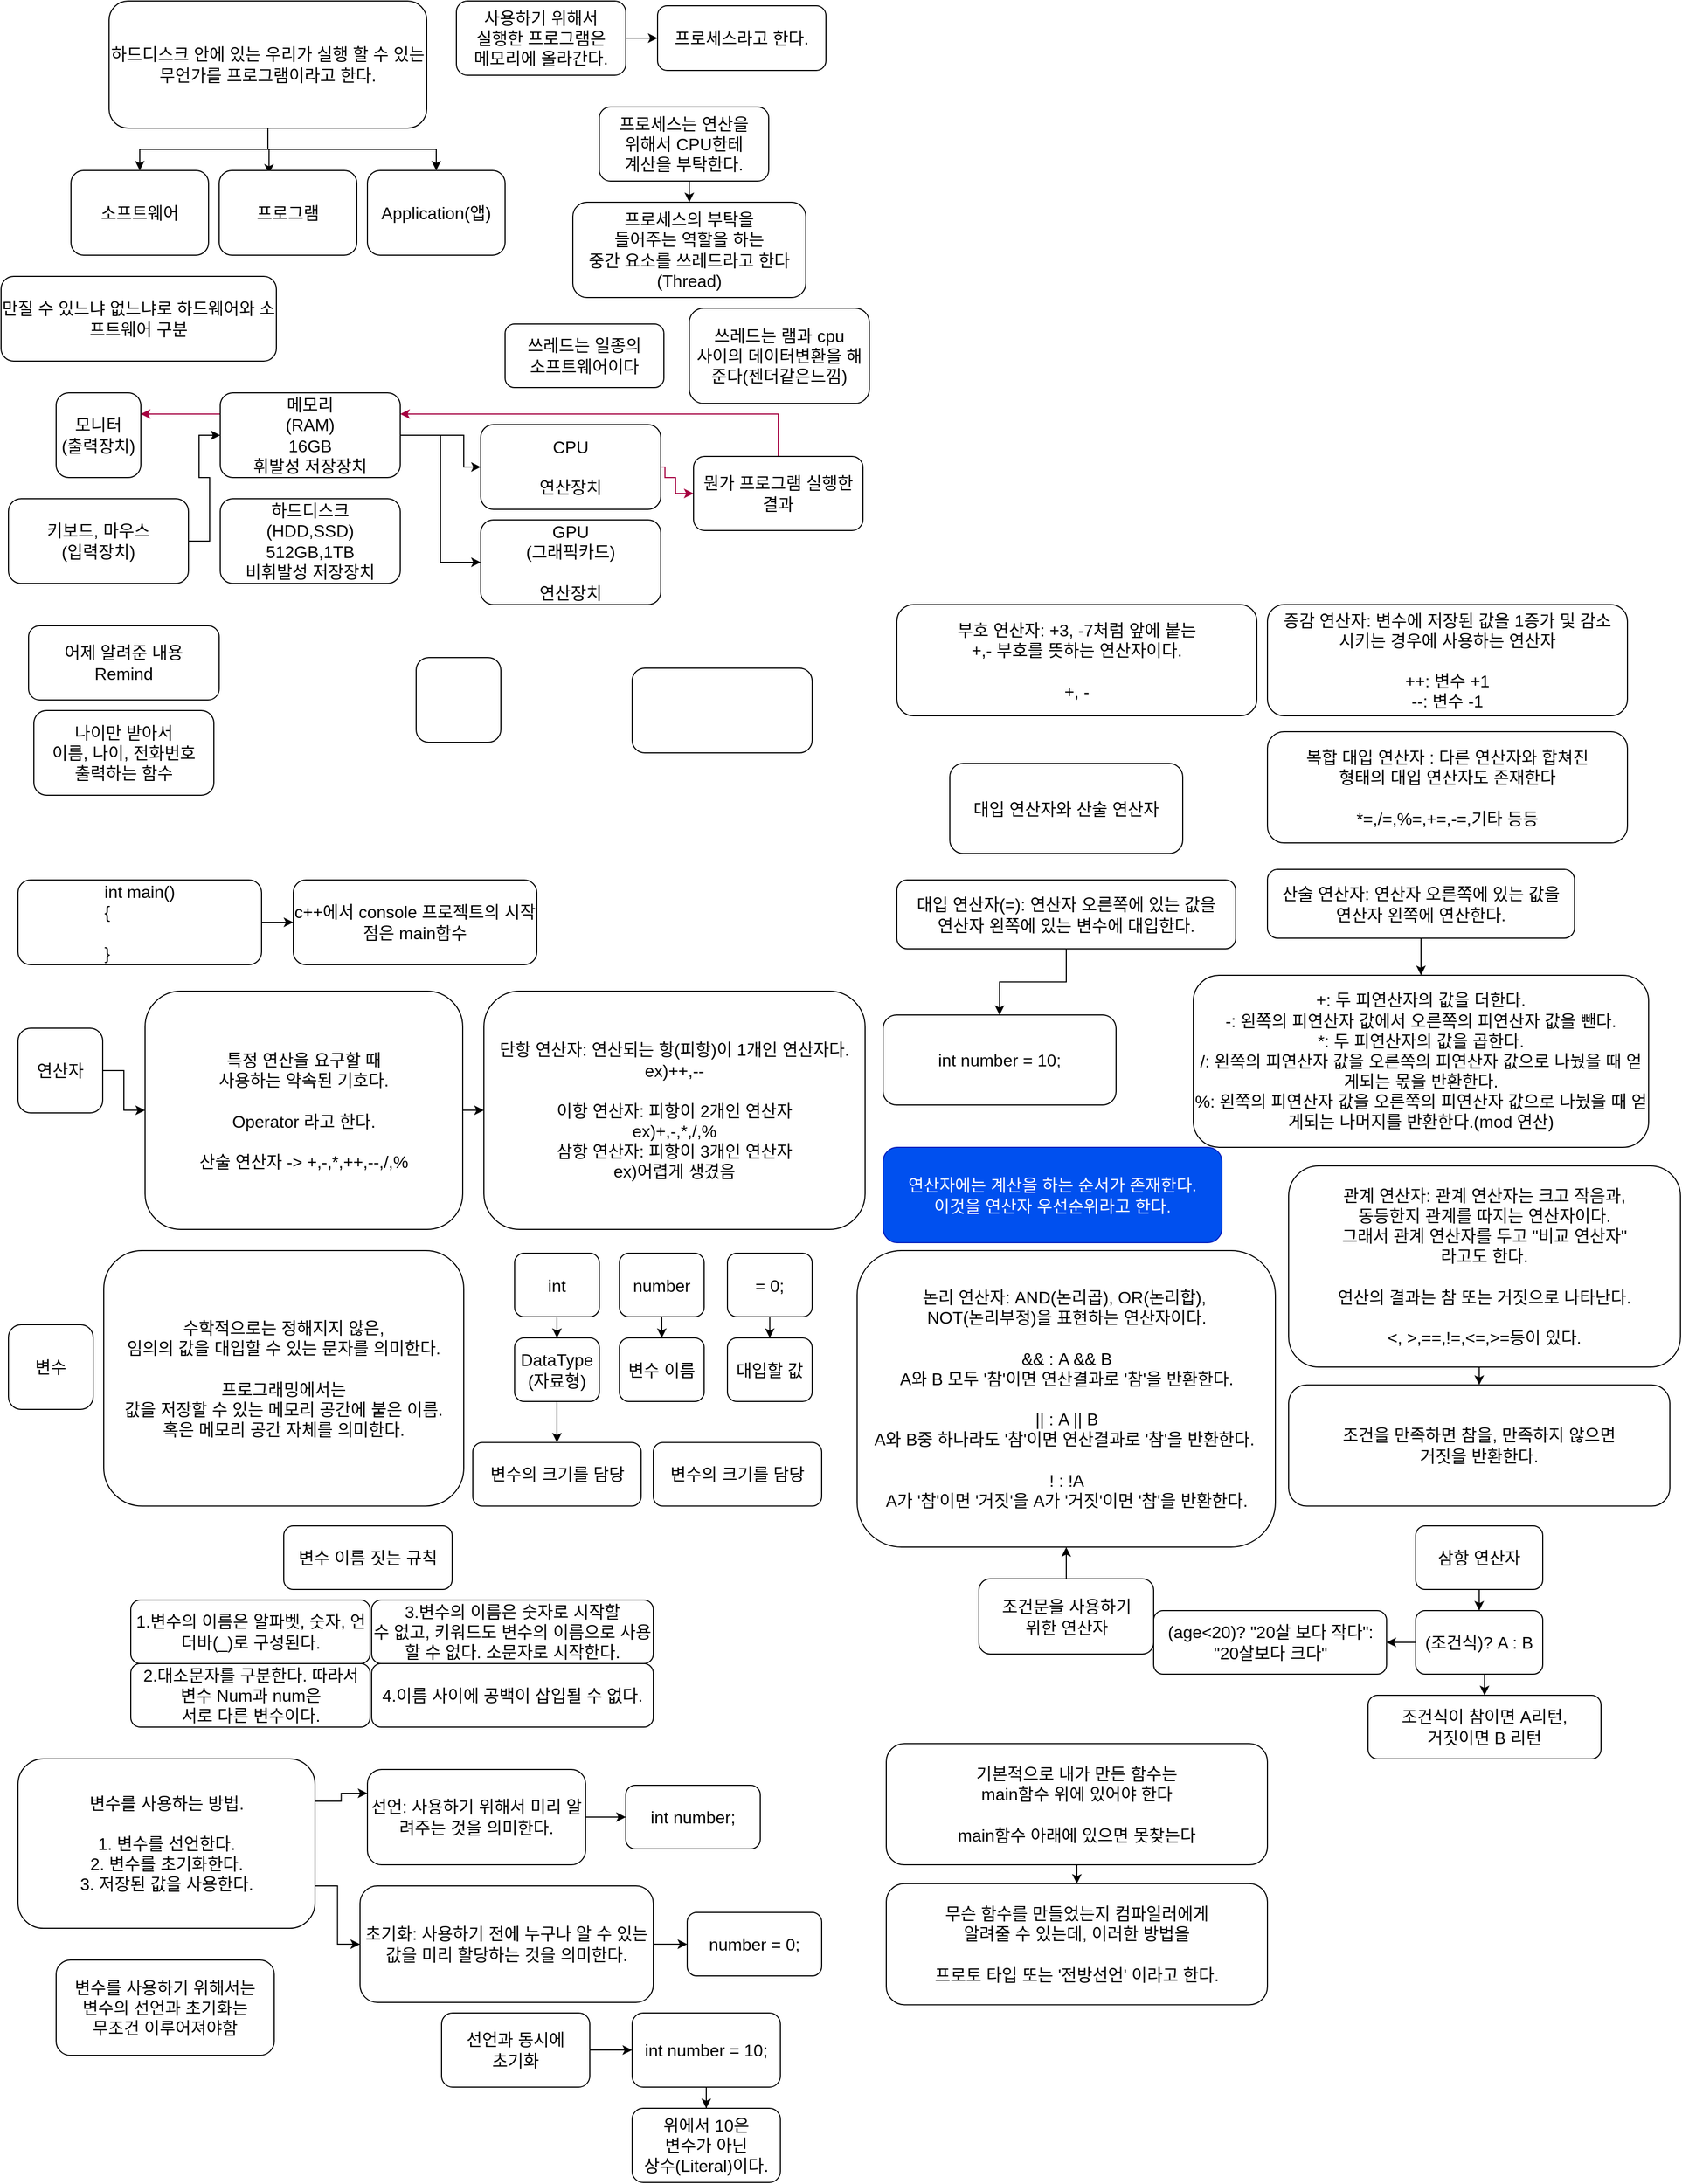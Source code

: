 <mxfile version="21.3.6" type="device">
  <diagram name="페이지-1" id="PHI2hO2lI1zCkkW0lQBd">
    <mxGraphModel dx="1750" dy="2071" grid="1" gridSize="10" guides="1" tooltips="1" connect="1" arrows="1" fold="1" page="1" pageScale="1" pageWidth="827" pageHeight="1169" math="0" shadow="0">
      <root>
        <mxCell id="0" />
        <mxCell id="1" parent="0" />
        <mxCell id="LjEu5SUWxAAHav2BFQaW-52" style="edgeStyle=orthogonalEdgeStyle;rounded=0;orthogonalLoop=1;jettySize=auto;html=1;exitX=0.5;exitY=0;exitDx=0;exitDy=0;entryX=1;entryY=0.25;entryDx=0;entryDy=0;fillColor=#d80073;strokeColor=#A50040;" parent="1" source="LjEu5SUWxAAHav2BFQaW-48" target="LjEu5SUWxAAHav2BFQaW-33" edge="1">
          <mxGeometry relative="1" as="geometry" />
        </mxCell>
        <mxCell id="LjEu5SUWxAAHav2BFQaW-1" value="&lt;font size=&quot;3&quot;&gt;어제 알려준 내용&lt;br&gt;Remind&lt;br&gt;&lt;/font&gt;" style="rounded=1;whiteSpace=wrap;html=1;" parent="1" vertex="1">
          <mxGeometry x="30" y="30" width="180" height="70" as="geometry" />
        </mxCell>
        <mxCell id="LjEu5SUWxAAHav2BFQaW-2" value="&lt;font size=&quot;3&quot;&gt;나이만 받아서&lt;br&gt;이름, 나이, 전화번호&lt;br&gt;출력하는 함수&lt;br&gt;&lt;/font&gt;" style="rounded=1;whiteSpace=wrap;html=1;" parent="1" vertex="1">
          <mxGeometry x="35" y="110" width="170" height="80" as="geometry" />
        </mxCell>
        <mxCell id="LjEu5SUWxAAHav2BFQaW-8" style="edgeStyle=orthogonalEdgeStyle;rounded=0;orthogonalLoop=1;jettySize=auto;html=1;exitX=1;exitY=0.5;exitDx=0;exitDy=0;" parent="1" source="LjEu5SUWxAAHav2BFQaW-5" target="LjEu5SUWxAAHav2BFQaW-6" edge="1">
          <mxGeometry relative="1" as="geometry" />
        </mxCell>
        <mxCell id="LjEu5SUWxAAHav2BFQaW-5" value="&lt;font size=&quot;3&quot;&gt;int main()&lt;br&gt;&lt;div style=&quot;text-align: left;&quot;&gt;&lt;span style=&quot;background-color: initial;&quot;&gt;{&lt;/span&gt;&lt;/div&gt;&lt;div style=&quot;text-align: left;&quot;&gt;&lt;span style=&quot;white-space: pre;&quot;&gt;&#x9;&lt;/span&gt;&lt;br&gt;&lt;/div&gt;&lt;div style=&quot;text-align: left;&quot;&gt;&lt;span style=&quot;background-color: initial;&quot;&gt;}&lt;/span&gt;&lt;/div&gt;&lt;/font&gt;" style="rounded=1;whiteSpace=wrap;html=1;" parent="1" vertex="1">
          <mxGeometry x="20" y="270" width="230" height="80" as="geometry" />
        </mxCell>
        <mxCell id="LjEu5SUWxAAHav2BFQaW-6" value="&lt;font size=&quot;3&quot;&gt;c++에서 console 프로젝트의 시작점은 main함수&lt;br&gt;&lt;/font&gt;" style="rounded=1;whiteSpace=wrap;html=1;" parent="1" vertex="1">
          <mxGeometry x="280" y="270" width="230" height="80" as="geometry" />
        </mxCell>
        <mxCell id="LjEu5SUWxAAHav2BFQaW-12" value="&lt;font size=&quot;3&quot;&gt;변수&lt;br&gt;&lt;/font&gt;" style="rounded=1;whiteSpace=wrap;html=1;" parent="1" vertex="1">
          <mxGeometry x="11" y="690" width="80" height="80" as="geometry" />
        </mxCell>
        <mxCell id="LjEu5SUWxAAHav2BFQaW-21" style="edgeStyle=orthogonalEdgeStyle;rounded=0;orthogonalLoop=1;jettySize=auto;html=1;exitX=1;exitY=0.5;exitDx=0;exitDy=0;entryX=0;entryY=0.5;entryDx=0;entryDy=0;" parent="1" source="LjEu5SUWxAAHav2BFQaW-13" target="LjEu5SUWxAAHav2BFQaW-20" edge="1">
          <mxGeometry relative="1" as="geometry" />
        </mxCell>
        <mxCell id="LjEu5SUWxAAHav2BFQaW-13" value="&lt;font size=&quot;3&quot;&gt;특정 연산을 요구할 때&lt;br&gt;사용하는 약속된 기호다.&lt;br&gt;&lt;br&gt;Operator 라고 한다.&lt;br&gt;&lt;br&gt;산술 연산자 -&amp;gt; +,-,*,++,--,/,%&lt;br&gt;&lt;/font&gt;" style="rounded=1;whiteSpace=wrap;html=1;" parent="1" vertex="1">
          <mxGeometry x="140" y="375" width="300" height="225" as="geometry" />
        </mxCell>
        <mxCell id="LjEu5SUWxAAHav2BFQaW-45" style="edgeStyle=orthogonalEdgeStyle;rounded=0;orthogonalLoop=1;jettySize=auto;html=1;exitX=1;exitY=0.5;exitDx=0;exitDy=0;entryX=0;entryY=0.5;entryDx=0;entryDy=0;" parent="1" source="LjEu5SUWxAAHav2BFQaW-16" target="LjEu5SUWxAAHav2BFQaW-33" edge="1">
          <mxGeometry relative="1" as="geometry" />
        </mxCell>
        <mxCell id="LjEu5SUWxAAHav2BFQaW-16" value="&lt;font size=&quot;3&quot;&gt;키보드, 마우스&lt;br&gt;(입력장치)&lt;br&gt;&lt;/font&gt;" style="rounded=1;whiteSpace=wrap;html=1;" parent="1" vertex="1">
          <mxGeometry x="11" y="-90" width="170" height="80" as="geometry" />
        </mxCell>
        <mxCell id="LjEu5SUWxAAHav2BFQaW-18" style="edgeStyle=orthogonalEdgeStyle;rounded=0;orthogonalLoop=1;jettySize=auto;html=1;exitX=1;exitY=0.5;exitDx=0;exitDy=0;" parent="1" source="LjEu5SUWxAAHav2BFQaW-17" target="LjEu5SUWxAAHav2BFQaW-13" edge="1">
          <mxGeometry relative="1" as="geometry" />
        </mxCell>
        <mxCell id="LjEu5SUWxAAHav2BFQaW-17" value="&lt;font size=&quot;3&quot;&gt;연산자&lt;br&gt;&lt;/font&gt;" style="rounded=1;whiteSpace=wrap;html=1;" parent="1" vertex="1">
          <mxGeometry x="20" y="410" width="80" height="80" as="geometry" />
        </mxCell>
        <mxCell id="LjEu5SUWxAAHav2BFQaW-20" value="&lt;font size=&quot;3&quot;&gt;단항 연산자: 연산되는 항(피항)이 1개인 연산자다.&lt;br&gt;ex)++,--&lt;br&gt;&lt;br&gt;이항 연산자: 피항이 2개인 연산자&lt;br&gt;ex)+,-,*,/,%&lt;br&gt;삼항 연산자: 피항이 3개인 연산자&lt;br&gt;ex)어렵게 생겼음&lt;br&gt;&lt;/font&gt;" style="rounded=1;whiteSpace=wrap;html=1;" parent="1" vertex="1">
          <mxGeometry x="460" y="375" width="360" height="225" as="geometry" />
        </mxCell>
        <mxCell id="LjEu5SUWxAAHav2BFQaW-24" value="&lt;font size=&quot;3&quot;&gt;&lt;br&gt;&lt;/font&gt;" style="rounded=1;whiteSpace=wrap;html=1;" parent="1" vertex="1">
          <mxGeometry x="396" y="60" width="80" height="80" as="geometry" />
        </mxCell>
        <mxCell id="LjEu5SUWxAAHav2BFQaW-26" value="&lt;font size=&quot;3&quot;&gt;수학적으로는 정해지지 않은,&lt;br&gt;임의의 값을 대입할 수 있는 문자를 의미한다.&lt;br&gt;&lt;br&gt;프로그래밍에서는&lt;br&gt;값을 저장할 수 있는 메모리 공간에 붙은 이름.&lt;br&gt;혹은 메모리 공간 자체를 의미한다.&lt;br&gt;&lt;/font&gt;" style="rounded=1;whiteSpace=wrap;html=1;" parent="1" vertex="1">
          <mxGeometry x="101" y="620" width="340" height="241.25" as="geometry" />
        </mxCell>
        <mxCell id="LjEu5SUWxAAHav2BFQaW-27" value="&lt;font size=&quot;3&quot;&gt;모니터&lt;br&gt;(출력장치)&lt;br&gt;&lt;/font&gt;" style="rounded=1;whiteSpace=wrap;html=1;" parent="1" vertex="1">
          <mxGeometry x="56" y="-190" width="80" height="80" as="geometry" />
        </mxCell>
        <mxCell id="LjEu5SUWxAAHav2BFQaW-31" value="&lt;font size=&quot;3&quot;&gt;&lt;br&gt;&lt;/font&gt;" style="rounded=1;whiteSpace=wrap;html=1;" parent="1" vertex="1">
          <mxGeometry x="600" y="70" width="170" height="80" as="geometry" />
        </mxCell>
        <mxCell id="LjEu5SUWxAAHav2BFQaW-32" value="&lt;font size=&quot;3&quot;&gt;하드디스크&lt;br&gt;(HDD,SSD)&lt;br&gt;512GB,1TB&lt;br&gt;비휘발성 저장장치&lt;br&gt;&lt;/font&gt;" style="rounded=1;whiteSpace=wrap;html=1;" parent="1" vertex="1">
          <mxGeometry x="211" y="-90" width="170" height="80" as="geometry" />
        </mxCell>
        <mxCell id="LjEu5SUWxAAHav2BFQaW-46" style="edgeStyle=orthogonalEdgeStyle;rounded=0;orthogonalLoop=1;jettySize=auto;html=1;exitX=1;exitY=0.5;exitDx=0;exitDy=0;entryX=0;entryY=0.5;entryDx=0;entryDy=0;" parent="1" source="LjEu5SUWxAAHav2BFQaW-33" target="LjEu5SUWxAAHav2BFQaW-36" edge="1">
          <mxGeometry relative="1" as="geometry">
            <Array as="points">
              <mxPoint x="441" y="-150" />
              <mxPoint x="441" y="-120" />
            </Array>
          </mxGeometry>
        </mxCell>
        <mxCell id="LjEu5SUWxAAHav2BFQaW-47" style="edgeStyle=orthogonalEdgeStyle;rounded=0;orthogonalLoop=1;jettySize=auto;html=1;exitX=1;exitY=0.5;exitDx=0;exitDy=0;entryX=0;entryY=0.5;entryDx=0;entryDy=0;" parent="1" source="LjEu5SUWxAAHav2BFQaW-33" target="LjEu5SUWxAAHav2BFQaW-34" edge="1">
          <mxGeometry relative="1" as="geometry" />
        </mxCell>
        <mxCell id="LjEu5SUWxAAHav2BFQaW-53" style="edgeStyle=orthogonalEdgeStyle;rounded=0;orthogonalLoop=1;jettySize=auto;html=1;exitX=0;exitY=0.25;exitDx=0;exitDy=0;entryX=1;entryY=0.25;entryDx=0;entryDy=0;fillColor=#d80073;strokeColor=#A50040;" parent="1" source="LjEu5SUWxAAHav2BFQaW-33" target="LjEu5SUWxAAHav2BFQaW-27" edge="1">
          <mxGeometry relative="1" as="geometry" />
        </mxCell>
        <mxCell id="LjEu5SUWxAAHav2BFQaW-33" value="&lt;font size=&quot;3&quot;&gt;메모리&lt;br&gt;(RAM)&lt;br&gt;16GB&lt;br&gt;휘발성 저장장치&lt;br&gt;&lt;/font&gt;" style="rounded=1;whiteSpace=wrap;html=1;" parent="1" vertex="1">
          <mxGeometry x="211" y="-190" width="170" height="80" as="geometry" />
        </mxCell>
        <mxCell id="LjEu5SUWxAAHav2BFQaW-34" value="&lt;font size=&quot;3&quot;&gt;GPU&lt;br&gt;(그래픽카드)&lt;br&gt;&lt;br&gt;연산장치&lt;br&gt;&lt;/font&gt;" style="rounded=1;whiteSpace=wrap;html=1;" parent="1" vertex="1">
          <mxGeometry x="457" y="-70" width="170" height="80" as="geometry" />
        </mxCell>
        <mxCell id="LjEu5SUWxAAHav2BFQaW-49" style="edgeStyle=orthogonalEdgeStyle;rounded=0;orthogonalLoop=1;jettySize=auto;html=1;exitX=1;exitY=0.5;exitDx=0;exitDy=0;entryX=0;entryY=0.5;entryDx=0;entryDy=0;fillColor=#d80073;strokeColor=#A50040;" parent="1" source="LjEu5SUWxAAHav2BFQaW-36" target="LjEu5SUWxAAHav2BFQaW-48" edge="1">
          <mxGeometry relative="1" as="geometry">
            <Array as="points">
              <mxPoint x="631" y="-120" />
              <mxPoint x="631" y="-110" />
              <mxPoint x="641" y="-110" />
              <mxPoint x="641" y="-95" />
            </Array>
          </mxGeometry>
        </mxCell>
        <mxCell id="LjEu5SUWxAAHav2BFQaW-36" value="&lt;font size=&quot;3&quot;&gt;CPU&lt;br&gt;&lt;br&gt;연산장치&lt;br&gt;&lt;/font&gt;" style="rounded=1;whiteSpace=wrap;html=1;" parent="1" vertex="1">
          <mxGeometry x="457" y="-160" width="170" height="80" as="geometry" />
        </mxCell>
        <mxCell id="LjEu5SUWxAAHav2BFQaW-41" style="edgeStyle=orthogonalEdgeStyle;rounded=0;orthogonalLoop=1;jettySize=auto;html=1;exitX=0.5;exitY=1;exitDx=0;exitDy=0;entryX=0.5;entryY=0;entryDx=0;entryDy=0;" parent="1" source="LjEu5SUWxAAHav2BFQaW-37" target="LjEu5SUWxAAHav2BFQaW-38" edge="1">
          <mxGeometry relative="1" as="geometry" />
        </mxCell>
        <mxCell id="LjEu5SUWxAAHav2BFQaW-42" style="edgeStyle=orthogonalEdgeStyle;rounded=0;orthogonalLoop=1;jettySize=auto;html=1;exitX=0.5;exitY=1;exitDx=0;exitDy=0;entryX=0.362;entryY=0.038;entryDx=0;entryDy=0;entryPerimeter=0;" parent="1" source="LjEu5SUWxAAHav2BFQaW-37" target="LjEu5SUWxAAHav2BFQaW-39" edge="1">
          <mxGeometry relative="1" as="geometry" />
        </mxCell>
        <mxCell id="LjEu5SUWxAAHav2BFQaW-43" style="edgeStyle=orthogonalEdgeStyle;rounded=0;orthogonalLoop=1;jettySize=auto;html=1;exitX=0.5;exitY=1;exitDx=0;exitDy=0;" parent="1" source="LjEu5SUWxAAHav2BFQaW-37" target="LjEu5SUWxAAHav2BFQaW-40" edge="1">
          <mxGeometry relative="1" as="geometry" />
        </mxCell>
        <mxCell id="LjEu5SUWxAAHav2BFQaW-37" value="&lt;font size=&quot;3&quot;&gt;하드디스크 안에 있는 우리가 실행 할 수 있는 무언가를 프로그램이라고 한다.&lt;br&gt;&lt;/font&gt;" style="rounded=1;whiteSpace=wrap;html=1;" parent="1" vertex="1">
          <mxGeometry x="106" y="-560" width="300" height="120" as="geometry" />
        </mxCell>
        <mxCell id="LjEu5SUWxAAHav2BFQaW-38" value="&lt;font size=&quot;3&quot;&gt;소프트웨어&lt;br&gt;&lt;/font&gt;" style="rounded=1;whiteSpace=wrap;html=1;" parent="1" vertex="1">
          <mxGeometry x="70" y="-400" width="130" height="80" as="geometry" />
        </mxCell>
        <mxCell id="LjEu5SUWxAAHav2BFQaW-39" value="&lt;font size=&quot;3&quot;&gt;프로그램&lt;br&gt;&lt;/font&gt;" style="rounded=1;whiteSpace=wrap;html=1;" parent="1" vertex="1">
          <mxGeometry x="210" y="-400" width="130" height="80" as="geometry" />
        </mxCell>
        <mxCell id="LjEu5SUWxAAHav2BFQaW-40" value="&lt;font size=&quot;3&quot;&gt;Application(앱)&lt;br&gt;&lt;/font&gt;" style="rounded=1;whiteSpace=wrap;html=1;" parent="1" vertex="1">
          <mxGeometry x="350" y="-400" width="130" height="80" as="geometry" />
        </mxCell>
        <mxCell id="LjEu5SUWxAAHav2BFQaW-44" value="&lt;font size=&quot;3&quot;&gt;만질 수 있느냐 없느냐로 하드웨어와 소프트웨어 구분&lt;br&gt;&lt;/font&gt;" style="rounded=1;whiteSpace=wrap;html=1;" parent="1" vertex="1">
          <mxGeometry x="4" y="-300" width="260" height="80" as="geometry" />
        </mxCell>
        <mxCell id="LjEu5SUWxAAHav2BFQaW-48" value="&lt;font size=&quot;3&quot;&gt;뭔가 프로그램 실행한 결과&lt;br&gt;&lt;/font&gt;" style="rounded=1;whiteSpace=wrap;html=1;" parent="1" vertex="1">
          <mxGeometry x="658" y="-130" width="160" height="70" as="geometry" />
        </mxCell>
        <mxCell id="LjEu5SUWxAAHav2BFQaW-56" style="edgeStyle=orthogonalEdgeStyle;rounded=0;orthogonalLoop=1;jettySize=auto;html=1;exitX=1;exitY=0.5;exitDx=0;exitDy=0;entryX=0;entryY=0.5;entryDx=0;entryDy=0;" parent="1" source="LjEu5SUWxAAHav2BFQaW-54" target="LjEu5SUWxAAHav2BFQaW-55" edge="1">
          <mxGeometry relative="1" as="geometry" />
        </mxCell>
        <mxCell id="LjEu5SUWxAAHav2BFQaW-54" value="&lt;font size=&quot;3&quot;&gt;사용하기 위해서&lt;br&gt;실행한 프로그램은&lt;br&gt;메모리에 올라간다.&lt;br&gt;&lt;/font&gt;" style="rounded=1;whiteSpace=wrap;html=1;" parent="1" vertex="1">
          <mxGeometry x="434" y="-560" width="160" height="70" as="geometry" />
        </mxCell>
        <mxCell id="LjEu5SUWxAAHav2BFQaW-55" value="&lt;font size=&quot;3&quot;&gt;프로세스라고 한다.&lt;br&gt;&lt;/font&gt;" style="rounded=1;whiteSpace=wrap;html=1;" parent="1" vertex="1">
          <mxGeometry x="624" y="-555.5" width="159" height="61" as="geometry" />
        </mxCell>
        <mxCell id="LjEu5SUWxAAHav2BFQaW-58" value="&lt;font size=&quot;3&quot;&gt;프로세스의 부탁을&lt;br&gt;들어주는 역할을 하는&lt;br&gt;중간 요소를 쓰레드라고 한다&lt;br&gt;(Thread)&lt;br&gt;&lt;/font&gt;" style="rounded=1;whiteSpace=wrap;html=1;" parent="1" vertex="1">
          <mxGeometry x="544" y="-370" width="220" height="90" as="geometry" />
        </mxCell>
        <mxCell id="LjEu5SUWxAAHav2BFQaW-60" style="edgeStyle=orthogonalEdgeStyle;rounded=0;orthogonalLoop=1;jettySize=auto;html=1;exitX=0.5;exitY=1;exitDx=0;exitDy=0;entryX=0.5;entryY=0;entryDx=0;entryDy=0;" parent="1" source="LjEu5SUWxAAHav2BFQaW-59" target="LjEu5SUWxAAHav2BFQaW-58" edge="1">
          <mxGeometry relative="1" as="geometry" />
        </mxCell>
        <mxCell id="LjEu5SUWxAAHav2BFQaW-59" value="&lt;font size=&quot;3&quot;&gt;프로세스는 연산을&lt;br&gt;위해서 CPU한테&lt;br&gt;계산을 부탁한다.&lt;br&gt;&lt;/font&gt;" style="rounded=1;whiteSpace=wrap;html=1;" parent="1" vertex="1">
          <mxGeometry x="569" y="-460" width="160" height="70" as="geometry" />
        </mxCell>
        <mxCell id="LjEu5SUWxAAHav2BFQaW-61" value="&lt;font size=&quot;3&quot;&gt;쓰레드는 일종의 &lt;br&gt;소프트웨어이다&lt;br&gt;&lt;/font&gt;" style="rounded=1;whiteSpace=wrap;html=1;" parent="1" vertex="1">
          <mxGeometry x="480" y="-255" width="150" height="60" as="geometry" />
        </mxCell>
        <mxCell id="LjEu5SUWxAAHav2BFQaW-62" value="&lt;font size=&quot;3&quot;&gt;쓰레드는 램과 cpu&lt;br&gt;사이의 데이터변환을 해준다(젠더같은느낌)&lt;br&gt;&lt;/font&gt;" style="rounded=1;whiteSpace=wrap;html=1;" parent="1" vertex="1">
          <mxGeometry x="654" y="-270" width="170" height="90" as="geometry" />
        </mxCell>
        <mxCell id="LjEu5SUWxAAHav2BFQaW-69" style="edgeStyle=orthogonalEdgeStyle;rounded=0;orthogonalLoop=1;jettySize=auto;html=1;exitX=0.5;exitY=1;exitDx=0;exitDy=0;entryX=0.5;entryY=0;entryDx=0;entryDy=0;" parent="1" source="LjEu5SUWxAAHav2BFQaW-63" target="LjEu5SUWxAAHav2BFQaW-66" edge="1">
          <mxGeometry relative="1" as="geometry" />
        </mxCell>
        <mxCell id="LjEu5SUWxAAHav2BFQaW-63" value="&lt;font size=&quot;3&quot;&gt;= 0;&lt;br&gt;&lt;/font&gt;" style="rounded=1;whiteSpace=wrap;html=1;" parent="1" vertex="1">
          <mxGeometry x="690" y="622.5" width="80" height="60" as="geometry" />
        </mxCell>
        <mxCell id="LjEu5SUWxAAHav2BFQaW-70" style="edgeStyle=orthogonalEdgeStyle;rounded=0;orthogonalLoop=1;jettySize=auto;html=1;exitX=0.5;exitY=1;exitDx=0;exitDy=0;" parent="1" source="LjEu5SUWxAAHav2BFQaW-64" target="LjEu5SUWxAAHav2BFQaW-67" edge="1">
          <mxGeometry relative="1" as="geometry" />
        </mxCell>
        <mxCell id="LjEu5SUWxAAHav2BFQaW-64" value="&lt;font size=&quot;3&quot;&gt;number&lt;br&gt;&lt;/font&gt;" style="rounded=1;whiteSpace=wrap;html=1;" parent="1" vertex="1">
          <mxGeometry x="588" y="622.5" width="80" height="60" as="geometry" />
        </mxCell>
        <mxCell id="LjEu5SUWxAAHav2BFQaW-71" style="edgeStyle=orthogonalEdgeStyle;rounded=0;orthogonalLoop=1;jettySize=auto;html=1;exitX=0.5;exitY=1;exitDx=0;exitDy=0;entryX=0.5;entryY=0;entryDx=0;entryDy=0;" parent="1" source="LjEu5SUWxAAHav2BFQaW-65" target="LjEu5SUWxAAHav2BFQaW-68" edge="1">
          <mxGeometry relative="1" as="geometry" />
        </mxCell>
        <mxCell id="LjEu5SUWxAAHav2BFQaW-65" value="&lt;font size=&quot;3&quot;&gt;int&lt;br&gt;&lt;/font&gt;" style="rounded=1;whiteSpace=wrap;html=1;" parent="1" vertex="1">
          <mxGeometry x="489" y="622.5" width="80" height="60" as="geometry" />
        </mxCell>
        <mxCell id="LjEu5SUWxAAHav2BFQaW-66" value="&lt;font size=&quot;3&quot;&gt;대입할 값&lt;br&gt;&lt;/font&gt;" style="rounded=1;whiteSpace=wrap;html=1;" parent="1" vertex="1">
          <mxGeometry x="690" y="702.5" width="80" height="60" as="geometry" />
        </mxCell>
        <mxCell id="LjEu5SUWxAAHav2BFQaW-67" value="&lt;font size=&quot;3&quot;&gt;변수 이름&lt;br&gt;&lt;/font&gt;" style="rounded=1;whiteSpace=wrap;html=1;" parent="1" vertex="1">
          <mxGeometry x="588" y="702.5" width="80" height="60" as="geometry" />
        </mxCell>
        <mxCell id="LjEu5SUWxAAHav2BFQaW-74" style="edgeStyle=orthogonalEdgeStyle;rounded=0;orthogonalLoop=1;jettySize=auto;html=1;exitX=0.5;exitY=1;exitDx=0;exitDy=0;" parent="1" source="LjEu5SUWxAAHav2BFQaW-68" target="LjEu5SUWxAAHav2BFQaW-73" edge="1">
          <mxGeometry relative="1" as="geometry" />
        </mxCell>
        <mxCell id="LjEu5SUWxAAHav2BFQaW-68" value="&lt;font size=&quot;3&quot;&gt;DataType&lt;br&gt;(자료형)&lt;br&gt;&lt;/font&gt;" style="rounded=1;whiteSpace=wrap;html=1;" parent="1" vertex="1">
          <mxGeometry x="489" y="702.5" width="80" height="60" as="geometry" />
        </mxCell>
        <mxCell id="LjEu5SUWxAAHav2BFQaW-73" value="&lt;font size=&quot;3&quot;&gt;변수의 크기를 담당&lt;br&gt;&lt;/font&gt;" style="rounded=1;whiteSpace=wrap;html=1;" parent="1" vertex="1">
          <mxGeometry x="449.5" y="801.25" width="159" height="60" as="geometry" />
        </mxCell>
        <mxCell id="LjEu5SUWxAAHav2BFQaW-75" value="&lt;font size=&quot;3&quot;&gt;1.변수의 이름은 알파벳, 숫자, 언더바(_)로 구성된다.&lt;br&gt;&lt;/font&gt;" style="rounded=1;whiteSpace=wrap;html=1;" parent="1" vertex="1">
          <mxGeometry x="126.5" y="950" width="226" height="60" as="geometry" />
        </mxCell>
        <mxCell id="LjEu5SUWxAAHav2BFQaW-76" value="&lt;font size=&quot;3&quot;&gt;변수 이름 짓는 규칙&lt;br&gt;&lt;/font&gt;" style="rounded=1;whiteSpace=wrap;html=1;" parent="1" vertex="1">
          <mxGeometry x="271" y="880" width="159" height="60" as="geometry" />
        </mxCell>
        <mxCell id="LjEu5SUWxAAHav2BFQaW-78" value="&lt;font size=&quot;3&quot;&gt;2.대소문자를 구분한다. 따라서&lt;br&gt;변수 Num과 num은 &lt;br&gt;서로 다른 변수이다.&lt;br&gt;&lt;/font&gt;" style="rounded=1;whiteSpace=wrap;html=1;" parent="1" vertex="1">
          <mxGeometry x="126.5" y="1010" width="226" height="60" as="geometry" />
        </mxCell>
        <mxCell id="LjEu5SUWxAAHav2BFQaW-79" value="&lt;font size=&quot;3&quot;&gt;3.변수의 이름은 숫자로 시작할&lt;br&gt;수 없고, 키워드도 변수의 이름으로 사용할 수 없다. 소문자로 시작한다.&lt;br&gt;&lt;/font&gt;" style="rounded=1;whiteSpace=wrap;html=1;" parent="1" vertex="1">
          <mxGeometry x="354" y="950" width="266" height="60" as="geometry" />
        </mxCell>
        <mxCell id="LjEu5SUWxAAHav2BFQaW-80" value="&lt;font size=&quot;3&quot;&gt;4.이름 사이에 공백이 삽입될 수 없다.&lt;br&gt;&lt;/font&gt;" style="rounded=1;whiteSpace=wrap;html=1;" parent="1" vertex="1">
          <mxGeometry x="354" y="1010" width="266" height="60" as="geometry" />
        </mxCell>
        <mxCell id="LjEu5SUWxAAHav2BFQaW-81" value="&lt;font size=&quot;3&quot;&gt;변수의 크기를 담당&lt;br&gt;&lt;/font&gt;" style="rounded=1;whiteSpace=wrap;html=1;" parent="1" vertex="1">
          <mxGeometry x="620" y="801.25" width="159" height="60" as="geometry" />
        </mxCell>
        <mxCell id="LjEu5SUWxAAHav2BFQaW-82" value="&lt;font size=&quot;3&quot;&gt;대입 연산자와 산술 연산자&lt;br&gt;&lt;/font&gt;" style="rounded=1;whiteSpace=wrap;html=1;" parent="1" vertex="1">
          <mxGeometry x="900" y="160" width="220" height="85" as="geometry" />
        </mxCell>
        <mxCell id="LjEu5SUWxAAHav2BFQaW-85" style="edgeStyle=orthogonalEdgeStyle;rounded=0;orthogonalLoop=1;jettySize=auto;html=1;exitX=0.5;exitY=1;exitDx=0;exitDy=0;entryX=0.5;entryY=0;entryDx=0;entryDy=0;" parent="1" source="LjEu5SUWxAAHav2BFQaW-83" target="LjEu5SUWxAAHav2BFQaW-84" edge="1">
          <mxGeometry relative="1" as="geometry" />
        </mxCell>
        <mxCell id="LjEu5SUWxAAHav2BFQaW-83" value="&lt;font size=&quot;3&quot;&gt;대입 연산자(=): 연산자 오른쪽에 있는 값을 &lt;br&gt;연산자 왼쪽에 있는 변수에 대입한다.&lt;br&gt;&lt;/font&gt;" style="rounded=1;whiteSpace=wrap;html=1;" parent="1" vertex="1">
          <mxGeometry x="850" y="270" width="320" height="65" as="geometry" />
        </mxCell>
        <mxCell id="LjEu5SUWxAAHav2BFQaW-84" value="&lt;font size=&quot;3&quot;&gt;int number = 10;&lt;br&gt;&lt;/font&gt;" style="rounded=1;whiteSpace=wrap;html=1;" parent="1" vertex="1">
          <mxGeometry x="837" y="397.5" width="220" height="85" as="geometry" />
        </mxCell>
        <mxCell id="LjEu5SUWxAAHav2BFQaW-91" style="edgeStyle=orthogonalEdgeStyle;rounded=0;orthogonalLoop=1;jettySize=auto;html=1;exitX=1;exitY=0.25;exitDx=0;exitDy=0;entryX=0;entryY=0.25;entryDx=0;entryDy=0;" parent="1" source="LjEu5SUWxAAHav2BFQaW-86" target="LjEu5SUWxAAHav2BFQaW-88" edge="1">
          <mxGeometry relative="1" as="geometry" />
        </mxCell>
        <mxCell id="LjEu5SUWxAAHav2BFQaW-92" style="edgeStyle=orthogonalEdgeStyle;rounded=0;orthogonalLoop=1;jettySize=auto;html=1;exitX=1;exitY=0.75;exitDx=0;exitDy=0;entryX=0;entryY=0.5;entryDx=0;entryDy=0;" parent="1" source="LjEu5SUWxAAHav2BFQaW-86" target="LjEu5SUWxAAHav2BFQaW-90" edge="1">
          <mxGeometry relative="1" as="geometry" />
        </mxCell>
        <mxCell id="LjEu5SUWxAAHav2BFQaW-86" value="&lt;font size=&quot;3&quot;&gt;변수를 사용하는 방법.&lt;br&gt;&lt;br&gt;1. 변수를 선언한다.&lt;br&gt;2. 변수를 초기화한다.&lt;br&gt;3. 저장된 값을 사용한다.&lt;br&gt;&lt;/font&gt;" style="rounded=1;whiteSpace=wrap;html=1;" parent="1" vertex="1">
          <mxGeometry x="20" y="1100" width="280.5" height="160" as="geometry" />
        </mxCell>
        <mxCell id="LjEu5SUWxAAHav2BFQaW-96" style="edgeStyle=orthogonalEdgeStyle;rounded=0;orthogonalLoop=1;jettySize=auto;html=1;exitX=1;exitY=0.5;exitDx=0;exitDy=0;entryX=0;entryY=0.5;entryDx=0;entryDy=0;" parent="1" source="LjEu5SUWxAAHav2BFQaW-88" target="LjEu5SUWxAAHav2BFQaW-93" edge="1">
          <mxGeometry relative="1" as="geometry" />
        </mxCell>
        <mxCell id="LjEu5SUWxAAHav2BFQaW-88" value="&lt;font size=&quot;3&quot;&gt;선언: 사용하기 위해서 미리 알려주는 것을 의미한다.&lt;br&gt;&lt;/font&gt;" style="rounded=1;whiteSpace=wrap;html=1;" parent="1" vertex="1">
          <mxGeometry x="350" y="1110" width="206" height="90" as="geometry" />
        </mxCell>
        <mxCell id="LjEu5SUWxAAHav2BFQaW-89" value="&lt;font size=&quot;3&quot;&gt;변수를 사용하기 위해서는&lt;br&gt;변수의 선언과 초기화는&lt;br&gt;무조건 이루어져야함&lt;br&gt;&lt;/font&gt;" style="rounded=1;whiteSpace=wrap;html=1;" parent="1" vertex="1">
          <mxGeometry x="56" y="1290" width="206" height="90" as="geometry" />
        </mxCell>
        <mxCell id="LjEu5SUWxAAHav2BFQaW-95" style="edgeStyle=orthogonalEdgeStyle;rounded=0;orthogonalLoop=1;jettySize=auto;html=1;exitX=1;exitY=0.5;exitDx=0;exitDy=0;entryX=0;entryY=0.5;entryDx=0;entryDy=0;" parent="1" source="LjEu5SUWxAAHav2BFQaW-90" target="LjEu5SUWxAAHav2BFQaW-94" edge="1">
          <mxGeometry relative="1" as="geometry" />
        </mxCell>
        <mxCell id="LjEu5SUWxAAHav2BFQaW-90" value="&lt;font size=&quot;3&quot;&gt;초기화: 사용하기 전에 누구나 알 수 있는 값을 미리 할당하는 것을 의미한다.&lt;br&gt;&lt;/font&gt;" style="rounded=1;whiteSpace=wrap;html=1;" parent="1" vertex="1">
          <mxGeometry x="343" y="1220" width="277" height="110" as="geometry" />
        </mxCell>
        <mxCell id="LjEu5SUWxAAHav2BFQaW-93" value="&lt;font size=&quot;3&quot;&gt;int number;&lt;br&gt;&lt;/font&gt;" style="rounded=1;whiteSpace=wrap;html=1;" parent="1" vertex="1">
          <mxGeometry x="594" y="1125" width="127" height="60" as="geometry" />
        </mxCell>
        <mxCell id="LjEu5SUWxAAHav2BFQaW-94" value="&lt;font size=&quot;3&quot;&gt;number = 0;&lt;br&gt;&lt;/font&gt;" style="rounded=1;whiteSpace=wrap;html=1;" parent="1" vertex="1">
          <mxGeometry x="652" y="1245" width="127" height="60" as="geometry" />
        </mxCell>
        <mxCell id="LjEu5SUWxAAHav2BFQaW-102" style="edgeStyle=orthogonalEdgeStyle;rounded=0;orthogonalLoop=1;jettySize=auto;html=1;exitX=0.5;exitY=1;exitDx=0;exitDy=0;" parent="1" source="LjEu5SUWxAAHav2BFQaW-98" target="LjEu5SUWxAAHav2BFQaW-101" edge="1">
          <mxGeometry relative="1" as="geometry" />
        </mxCell>
        <mxCell id="LjEu5SUWxAAHav2BFQaW-98" value="&lt;font size=&quot;3&quot;&gt;int number = 10;&lt;br&gt;&lt;/font&gt;" style="rounded=1;whiteSpace=wrap;html=1;" parent="1" vertex="1">
          <mxGeometry x="600" y="1340" width="140" height="70" as="geometry" />
        </mxCell>
        <mxCell id="LjEu5SUWxAAHav2BFQaW-100" style="edgeStyle=orthogonalEdgeStyle;rounded=0;orthogonalLoop=1;jettySize=auto;html=1;exitX=1;exitY=0.5;exitDx=0;exitDy=0;entryX=0;entryY=0.5;entryDx=0;entryDy=0;" parent="1" source="LjEu5SUWxAAHav2BFQaW-99" target="LjEu5SUWxAAHav2BFQaW-98" edge="1">
          <mxGeometry relative="1" as="geometry" />
        </mxCell>
        <mxCell id="LjEu5SUWxAAHav2BFQaW-99" value="&lt;font size=&quot;3&quot;&gt;선언과 동시에&lt;br&gt;초기화&lt;br&gt;&lt;/font&gt;" style="rounded=1;whiteSpace=wrap;html=1;" parent="1" vertex="1">
          <mxGeometry x="420" y="1340" width="140" height="70" as="geometry" />
        </mxCell>
        <mxCell id="LjEu5SUWxAAHav2BFQaW-101" value="&lt;font size=&quot;3&quot;&gt;위에서 10은 &lt;br&gt;변수가 아닌&lt;br&gt;상수(Literal)이다.&lt;br&gt;&lt;/font&gt;" style="rounded=1;whiteSpace=wrap;html=1;" parent="1" vertex="1">
          <mxGeometry x="600" y="1430" width="140" height="70" as="geometry" />
        </mxCell>
        <mxCell id="LjEu5SUWxAAHav2BFQaW-106" style="edgeStyle=orthogonalEdgeStyle;rounded=0;orthogonalLoop=1;jettySize=auto;html=1;exitX=0.5;exitY=1;exitDx=0;exitDy=0;entryX=0.5;entryY=0;entryDx=0;entryDy=0;" parent="1" source="LjEu5SUWxAAHav2BFQaW-103" target="LjEu5SUWxAAHav2BFQaW-105" edge="1">
          <mxGeometry relative="1" as="geometry" />
        </mxCell>
        <mxCell id="LjEu5SUWxAAHav2BFQaW-103" value="&lt;font size=&quot;3&quot;&gt;산술 연산자: 연산자 오른쪽에 있는 값을&lt;br&gt;연산자 왼쪽에 연산한다.&lt;br&gt;&lt;/font&gt;" style="rounded=1;whiteSpace=wrap;html=1;" parent="1" vertex="1">
          <mxGeometry x="1200" y="260" width="290" height="65" as="geometry" />
        </mxCell>
        <mxCell id="LjEu5SUWxAAHav2BFQaW-105" value="&lt;font size=&quot;3&quot;&gt;+: 두 피연산자의 값을 더한다.&lt;br&gt;-: 왼쪽의 피연산자 값에서 오른쪽의 피연산자 값을 뺀다.&lt;br&gt;*: 두 피연산자의 값을 곱한다.&lt;br&gt;/: 왼쪽의 피연산자 값을 오른쪽의 피연산자 값으로 나눴을 때 얻게되는 몫을 반환한다.&lt;br&gt;%: 왼쪽의 피연산자 값을 오른쪽의 피연산자 값으로 나눴을 때 얻게되는 나머지를 반환한다.(mod 연산)&lt;br&gt;&lt;/font&gt;" style="rounded=1;whiteSpace=wrap;html=1;" parent="1" vertex="1">
          <mxGeometry x="1130" y="360" width="430" height="162.5" as="geometry" />
        </mxCell>
        <mxCell id="LjEu5SUWxAAHav2BFQaW-107" value="&lt;font size=&quot;3&quot;&gt;복합 대입 연산자 : 다른 연산자와 합쳐진&lt;br&gt;형태의 대입 연산자도 존재한다&lt;br&gt;&lt;br&gt;*=,/=,%=,+=,-=,기타 등등&lt;br&gt;&lt;/font&gt;" style="rounded=1;whiteSpace=wrap;html=1;" parent="1" vertex="1">
          <mxGeometry x="1200" y="130" width="340" height="105" as="geometry" />
        </mxCell>
        <mxCell id="LjEu5SUWxAAHav2BFQaW-108" value="&lt;font size=&quot;3&quot;&gt;부호 연산자: +3, -7처럼 앞에 붙는&lt;br&gt;+,- 부호를 뜻하는 연산자이다.&lt;br&gt;&lt;br&gt;+, -&lt;br&gt;&lt;/font&gt;" style="rounded=1;whiteSpace=wrap;html=1;" parent="1" vertex="1">
          <mxGeometry x="850" y="10" width="340" height="105" as="geometry" />
        </mxCell>
        <mxCell id="LjEu5SUWxAAHav2BFQaW-109" value="&lt;font size=&quot;3&quot;&gt;증감 연산자: 변수에 저장된 값을 1증가 및 감소&lt;br&gt;시키는 경우에 사용하는 연산자&lt;br&gt;&lt;br&gt;++: 변수 +1&lt;br&gt;--: 변수 -1&lt;br&gt;&lt;/font&gt;" style="rounded=1;whiteSpace=wrap;html=1;" parent="1" vertex="1">
          <mxGeometry x="1200" y="10" width="340" height="105" as="geometry" />
        </mxCell>
        <mxCell id="LjEu5SUWxAAHav2BFQaW-110" value="&lt;font size=&quot;3&quot;&gt;연산자에는 계산을 하는 순서가 존재한다. &lt;br&gt;이것을 연산자 우선순위라고 한다.&lt;br&gt;&lt;/font&gt;" style="rounded=1;whiteSpace=wrap;html=1;fillColor=#0050ef;strokeColor=#001DBC;fontColor=#ffffff;" parent="1" vertex="1">
          <mxGeometry x="837" y="522.5" width="320" height="90" as="geometry" />
        </mxCell>
        <mxCell id="LjEu5SUWxAAHav2BFQaW-115" style="edgeStyle=orthogonalEdgeStyle;rounded=0;orthogonalLoop=1;jettySize=auto;html=1;exitX=0.5;exitY=1;exitDx=0;exitDy=0;entryX=0.5;entryY=0;entryDx=0;entryDy=0;" parent="1" source="LjEu5SUWxAAHav2BFQaW-111" target="LjEu5SUWxAAHav2BFQaW-112" edge="1">
          <mxGeometry relative="1" as="geometry" />
        </mxCell>
        <mxCell id="LjEu5SUWxAAHav2BFQaW-111" value="&lt;font size=&quot;3&quot;&gt;관계 연산자: 관계 연산자는 크고 작음과,&lt;br&gt;동등한지 관계를 따지는 연산자이다.&lt;br&gt;그래서 관계 연산자를 두고 &quot;비교 연산자&quot;&lt;br&gt;라고도 한다.&lt;br&gt;&lt;br&gt;연산의 결과는 참 또는 거짓으로 나타난다.&lt;br&gt;&lt;br&gt;&amp;lt;, &amp;gt;,==,!=,&amp;lt;=,&amp;gt;=등이 있다.&lt;br&gt;&lt;/font&gt;" style="rounded=1;whiteSpace=wrap;html=1;" parent="1" vertex="1">
          <mxGeometry x="1220" y="540" width="370" height="190" as="geometry" />
        </mxCell>
        <mxCell id="LjEu5SUWxAAHav2BFQaW-112" value="&lt;font size=&quot;3&quot;&gt;조건을 만족하면 참을, 만족하지 않으면&lt;br&gt;거짓을 반환한다.&lt;br&gt;&lt;/font&gt;" style="rounded=1;whiteSpace=wrap;html=1;" parent="1" vertex="1">
          <mxGeometry x="1220" y="746.88" width="360" height="114.37" as="geometry" />
        </mxCell>
        <mxCell id="LjEu5SUWxAAHav2BFQaW-113" value="&lt;font size=&quot;3&quot;&gt;논리 연산자: AND(논리곱), OR(논리합),&amp;nbsp;&lt;br&gt;NOT(논리부정)을 표현하는 연산자이다.&lt;br&gt;&lt;br&gt;&amp;amp;&amp;amp; : A &amp;amp;&amp;amp; B&lt;br&gt;A와 B 모두 &#39;참&#39;이면 연산결과로 &#39;참&#39;을 반환한다.&lt;br&gt;&lt;br&gt;|| : A || B&lt;br&gt;A와 B중 하나라도 &#39;참&#39;이면 연산결과로 &#39;참&#39;을 반환한다.&amp;nbsp;&lt;br&gt;&lt;br&gt;! : !A&lt;br&gt;A가 &#39;참&#39;이면 &#39;거짓&#39;을 A가 &#39;거짓&#39;이면 &#39;참&#39;을 반환한다.&lt;br&gt;&lt;/font&gt;" style="rounded=1;whiteSpace=wrap;html=1;" parent="1" vertex="1">
          <mxGeometry x="812.5" y="620" width="395" height="280" as="geometry" />
        </mxCell>
        <mxCell id="LjEu5SUWxAAHav2BFQaW-119" style="edgeStyle=orthogonalEdgeStyle;rounded=0;orthogonalLoop=1;jettySize=auto;html=1;exitX=0.5;exitY=0;exitDx=0;exitDy=0;entryX=0.5;entryY=1;entryDx=0;entryDy=0;" parent="1" source="LjEu5SUWxAAHav2BFQaW-116" target="LjEu5SUWxAAHav2BFQaW-113" edge="1">
          <mxGeometry relative="1" as="geometry" />
        </mxCell>
        <mxCell id="LjEu5SUWxAAHav2BFQaW-116" value="&lt;font style=&quot;font-size: 16px;&quot;&gt;조건문을 사용하기 &lt;br&gt;위한 연산자&lt;/font&gt;" style="rounded=1;whiteSpace=wrap;html=1;" parent="1" vertex="1">
          <mxGeometry x="927.5" y="930" width="165" height="71" as="geometry" />
        </mxCell>
        <mxCell id="LjEu5SUWxAAHav2BFQaW-123" style="edgeStyle=orthogonalEdgeStyle;rounded=0;orthogonalLoop=1;jettySize=auto;html=1;exitX=0.5;exitY=1;exitDx=0;exitDy=0;entryX=0.5;entryY=0;entryDx=0;entryDy=0;" parent="1" source="LjEu5SUWxAAHav2BFQaW-121" target="LjEu5SUWxAAHav2BFQaW-122" edge="1">
          <mxGeometry relative="1" as="geometry" />
        </mxCell>
        <mxCell id="LjEu5SUWxAAHav2BFQaW-121" value="&lt;font size=&quot;3&quot;&gt;삼항 연산자&lt;br&gt;&lt;/font&gt;" style="rounded=1;whiteSpace=wrap;html=1;" parent="1" vertex="1">
          <mxGeometry x="1340" y="880" width="120" height="60" as="geometry" />
        </mxCell>
        <mxCell id="LjEu5SUWxAAHav2BFQaW-126" style="edgeStyle=orthogonalEdgeStyle;rounded=0;orthogonalLoop=1;jettySize=auto;html=1;exitX=0.5;exitY=1;exitDx=0;exitDy=0;entryX=0.5;entryY=0;entryDx=0;entryDy=0;" parent="1" source="LjEu5SUWxAAHav2BFQaW-122" target="LjEu5SUWxAAHav2BFQaW-124" edge="1">
          <mxGeometry relative="1" as="geometry" />
        </mxCell>
        <mxCell id="LjEu5SUWxAAHav2BFQaW-128" style="edgeStyle=orthogonalEdgeStyle;rounded=0;orthogonalLoop=1;jettySize=auto;html=1;exitX=0;exitY=0.5;exitDx=0;exitDy=0;entryX=1;entryY=0.5;entryDx=0;entryDy=0;" parent="1" source="LjEu5SUWxAAHav2BFQaW-122" target="LjEu5SUWxAAHav2BFQaW-127" edge="1">
          <mxGeometry relative="1" as="geometry" />
        </mxCell>
        <mxCell id="LjEu5SUWxAAHav2BFQaW-122" value="&lt;font size=&quot;3&quot;&gt;(조건식)? A : B&lt;br&gt;&lt;/font&gt;" style="rounded=1;whiteSpace=wrap;html=1;" parent="1" vertex="1">
          <mxGeometry x="1340" y="960" width="120" height="60" as="geometry" />
        </mxCell>
        <mxCell id="LjEu5SUWxAAHav2BFQaW-124" value="&lt;font size=&quot;3&quot;&gt;조건식이 참이면 A리턴, &lt;br&gt;거짓이면 B 리턴&lt;br&gt;&lt;/font&gt;" style="rounded=1;whiteSpace=wrap;html=1;" parent="1" vertex="1">
          <mxGeometry x="1295" y="1040" width="220" height="60" as="geometry" />
        </mxCell>
        <mxCell id="LjEu5SUWxAAHav2BFQaW-127" value="&lt;font size=&quot;3&quot;&gt;(age&amp;lt;20)? &quot;20살 보다 작다&quot;:&lt;br&gt;&quot;20살보다 크다&quot;&lt;br&gt;&lt;/font&gt;" style="rounded=1;whiteSpace=wrap;html=1;" parent="1" vertex="1">
          <mxGeometry x="1092.5" y="960" width="220" height="60" as="geometry" />
        </mxCell>
        <mxCell id="LjEu5SUWxAAHav2BFQaW-131" style="edgeStyle=orthogonalEdgeStyle;rounded=0;orthogonalLoop=1;jettySize=auto;html=1;exitX=0.5;exitY=1;exitDx=0;exitDy=0;entryX=0.5;entryY=0;entryDx=0;entryDy=0;" parent="1" source="LjEu5SUWxAAHav2BFQaW-129" target="LjEu5SUWxAAHav2BFQaW-130" edge="1">
          <mxGeometry relative="1" as="geometry" />
        </mxCell>
        <mxCell id="LjEu5SUWxAAHav2BFQaW-129" value="&lt;font size=&quot;3&quot;&gt;기본적으로 내가 만든 함수는&lt;br&gt;main함수 위에 있어야 한다&lt;br&gt;&lt;br&gt;main함수 아래에 있으면 못찾는다&lt;br&gt;&lt;/font&gt;" style="rounded=1;whiteSpace=wrap;html=1;" parent="1" vertex="1">
          <mxGeometry x="840" y="1085.63" width="360" height="114.37" as="geometry" />
        </mxCell>
        <mxCell id="LjEu5SUWxAAHav2BFQaW-130" value="&lt;font size=&quot;3&quot;&gt;무슨 함수를 만들었는지 컴파일러에게&lt;br&gt;알려줄 수 있는데, 이러한 방법을&lt;br&gt;&lt;br&gt;프로토 타입 또는 &#39;전방선언&#39; 이라고 한다.&lt;br&gt;&lt;/font&gt;" style="rounded=1;whiteSpace=wrap;html=1;" parent="1" vertex="1">
          <mxGeometry x="840" y="1217.82" width="360" height="114.37" as="geometry" />
        </mxCell>
      </root>
    </mxGraphModel>
  </diagram>
</mxfile>
